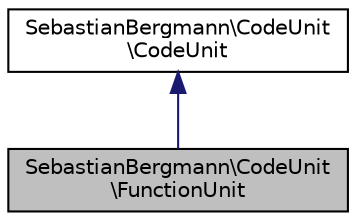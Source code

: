 digraph "SebastianBergmann\CodeUnit\FunctionUnit"
{
  edge [fontname="Helvetica",fontsize="10",labelfontname="Helvetica",labelfontsize="10"];
  node [fontname="Helvetica",fontsize="10",shape=record];
  Node2 [label="SebastianBergmann\\CodeUnit\l\\FunctionUnit",height=0.2,width=0.4,color="black", fillcolor="grey75", style="filled", fontcolor="black"];
  Node3 -> Node2 [dir="back",color="midnightblue",fontsize="10",style="solid",fontname="Helvetica"];
  Node3 [label="SebastianBergmann\\CodeUnit\l\\CodeUnit",height=0.2,width=0.4,color="black", fillcolor="white", style="filled",URL="$classSebastianBergmann_1_1CodeUnit_1_1CodeUnit.html"];
}
